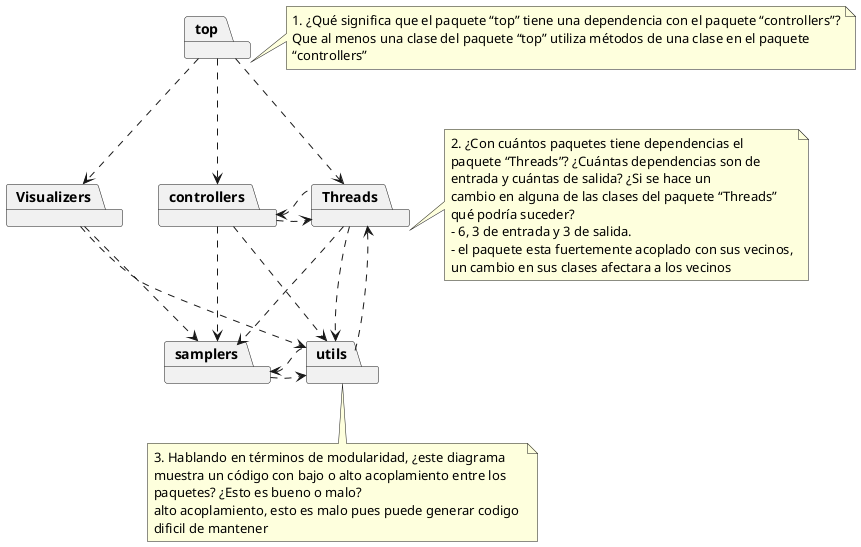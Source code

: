 @startuml

package top
package Threads
package controllers
package utils
package samplers
package Visualizers

top .down.> Visualizers
top .down.> controllers

note right of top
    1. ¿Qué significa que el paquete “top” tiene una dependencia con el paquete “controllers”?
    Que al menos una clase del paquete “top” utiliza métodos de una clase en el paquete
    “controllers”
end note

top .down.> Threads
Visualizers .down.> samplers
Visualizers ..> utils
controllers ..> samplers
controllers ..> utils
controllers .right.> Threads
Threads ..> samplers
Threads .left.> controllers
note right of Threads
    2. ¿Con cuántos paquetes tiene dependencias el 
    paquete “Threads”? ¿Cuántas dependencias son de 
    entrada y cuántas de salida? ¿Si se hace un 
    cambio en alguna de las clases del paquete “Threads” 
    qué podría suceder?
    - 6, 3 de entrada y 3 de salida.
    - el paquete esta fuertemente acoplado con sus vecinos,
    un cambio en sus clases afectara a los vecinos
end note
Threads .down.> utils
samplers .right.> utils
utils .up.> Threads
utils .left.> samplers

note bottom of utils
    3. Hablando en términos de modularidad, ¿este diagrama 
    muestra un código con bajo o alto acoplamiento entre los 
    paquetes? ¿Esto es bueno o malo?
    alto acoplamiento, esto es malo pues puede generar codigo 
    dificil de mantener
end note

@enduml